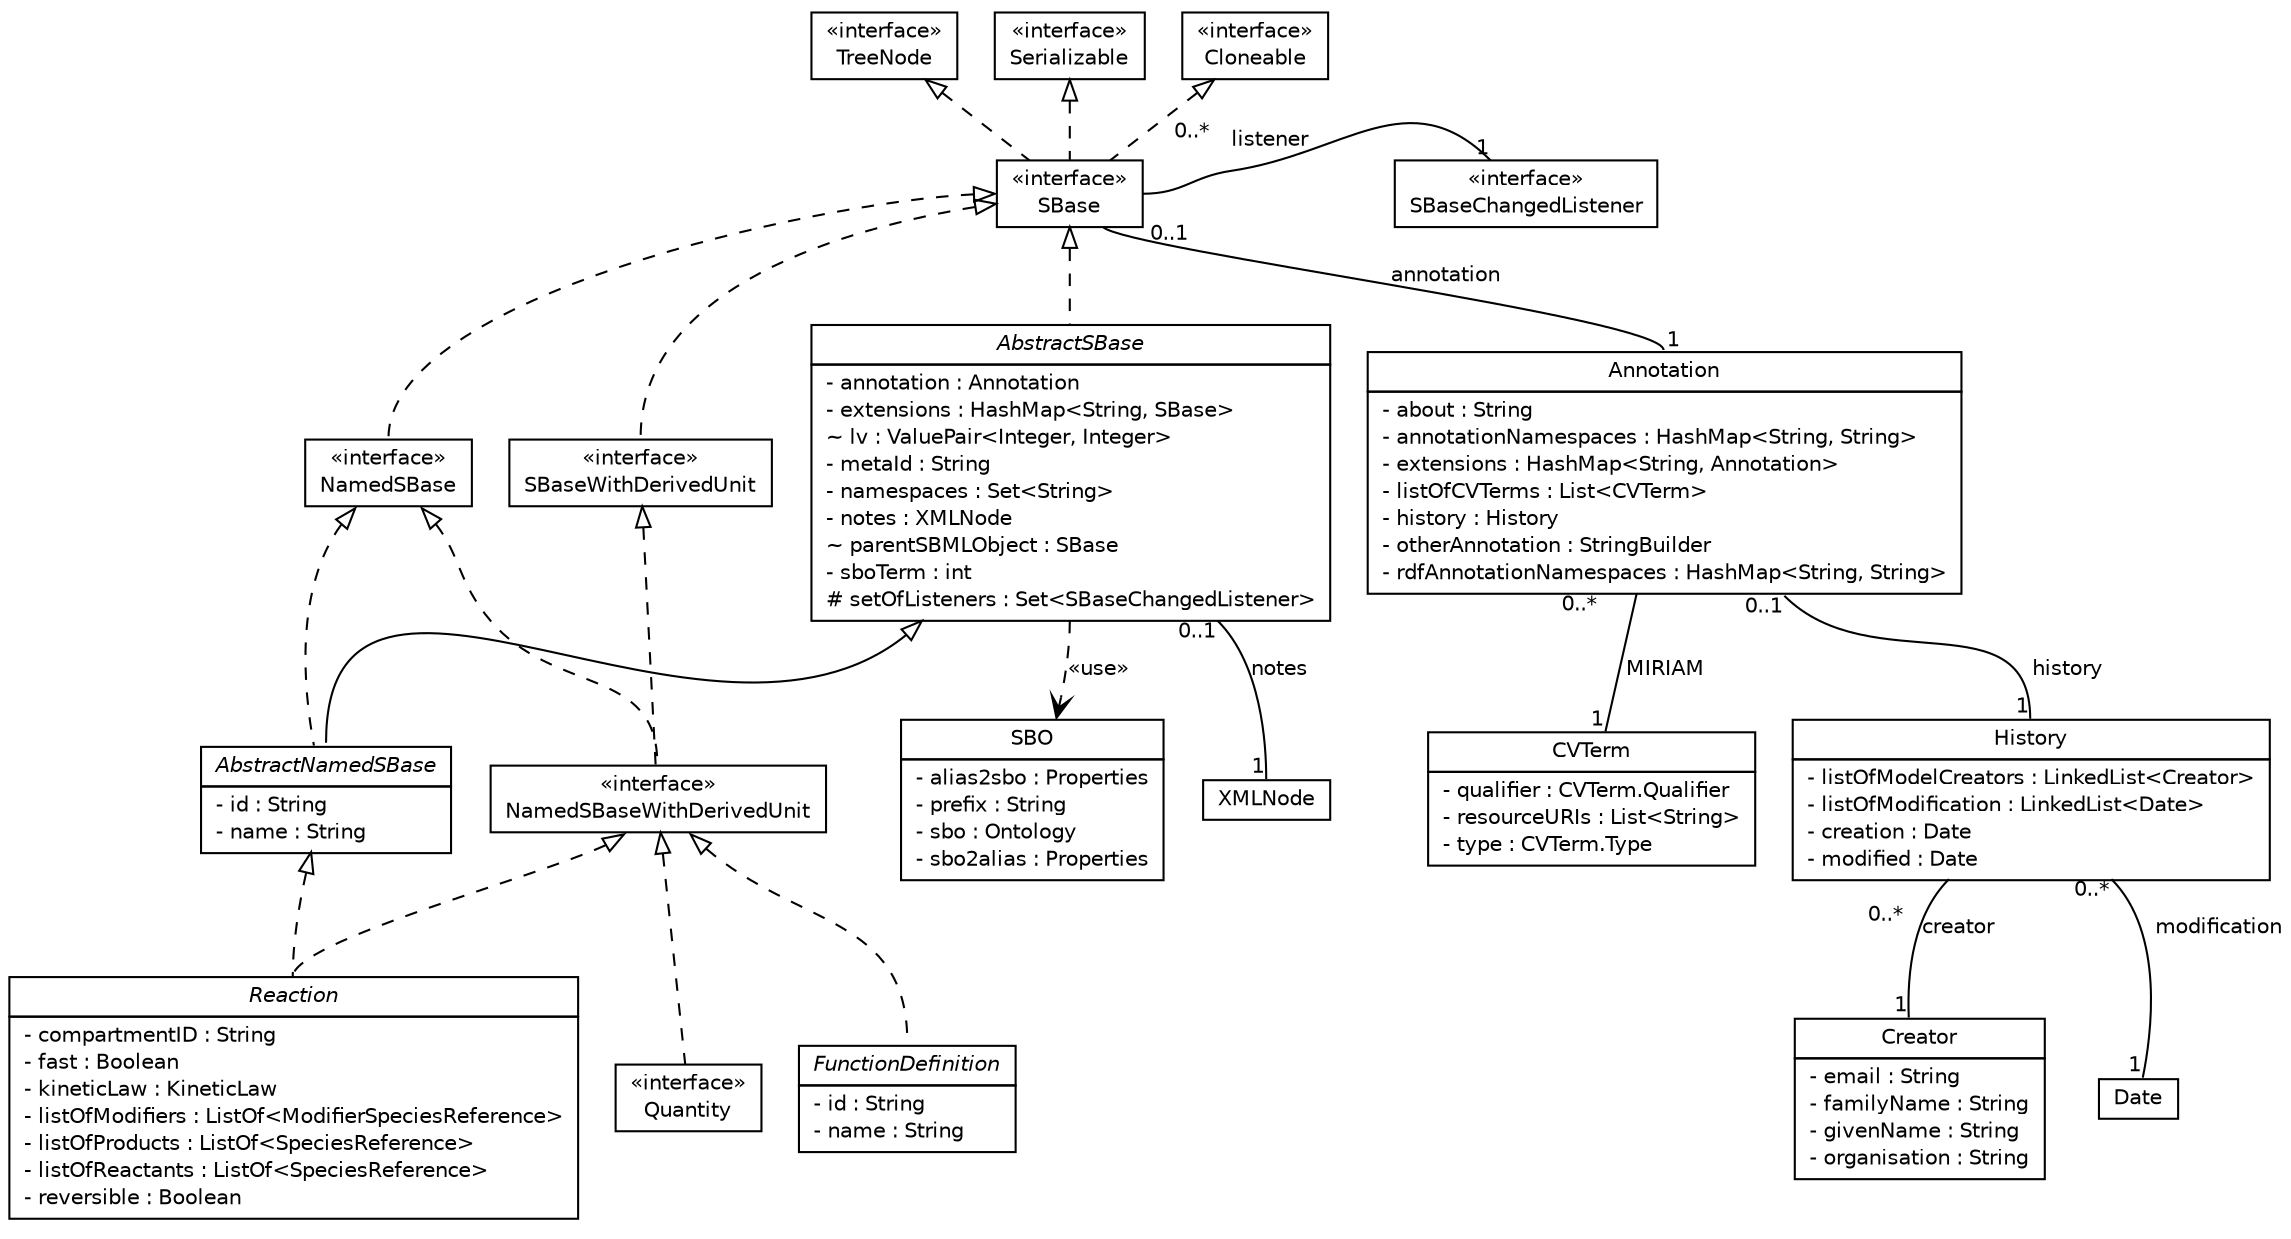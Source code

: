 #!/usr/local/bin/dot
#
# Class diagram
# Generated by UMLGraph version 5.2 (http://www.umlgraph.org/)
#
// dot -Tpdf -oSBase.pdf SBase.dot && acroread SBase.pdf &

digraph G {
margin=0;
	edge [fontname="Helvetica",fontsize=10,labelfontname="Helvetica",labelfontsize=10];
	node [fontname="Helvetica",fontsize=10,shape=plaintext,margin=0];
	nodesep=0.25;
	ranksep=0.5;
	// org.sbml.jsbml.SBO
	c0 [label=<<table title="org.sbml.jsbml.SBO" border="0" cellborder="1" cellspacing="0" cellpadding="2" port="p">
		<tr><td><table border="0" cellspacing="0" cellpadding="1">
<tr><td align="center" balign="center"> SBO </td></tr>
		</table></td></tr>
<tr><td><table border="0" cellspacing="0" cellpadding="1">
<tr><td align="left" balign="left"> - alias2sbo : Properties </td></tr>
<tr><td align="left" balign="left"> - prefix : String </td></tr>
<tr><td align="left" balign="left"> - sbo : Ontology </td></tr>
<tr><td align="left" balign="left"> - sbo2alias : Properties </td></tr>
		</table></td></tr>
		</table>>, fontname="Helvetica", fontcolor="black", fontsize=10.0];
	// org.sbml.jsbml.SBase
	c1 [height=0.1,label=<<table title="org.sbml.jsbml.SBase" border="0" cellborder="1" cellspacing="0" cellpadding="2" port="p">
		<tr><td><table border="0" cellspacing="0" cellpadding="1">
<tr><td align="center" balign="center"> &#171;interface&#187; </td></tr>
<tr><td align="center" balign="center"> SBase </td></tr>
		</table></td></tr>
		</table>>, fontname="Helvetica", fontcolor="black", fontsize=10.0];
	// org.sbml.jsbml.NamedSBase
	c2 [height=0.1,label=<<table title="org.sbml.jsbml.NamedSBase" border="0" cellborder="1" cellspacing="0" cellpadding="2" port="p">
		<tr><td><table border="0" cellspacing="0" cellpadding="1">
<tr><td align="center" balign="center"> &#171;interface&#187; </td></tr>
<tr><td align="center" balign="center"> NamedSBase </td></tr>
		</table></td></tr>
		</table>>, fontname="Helvetica", fontcolor="black", fontsize=10.0];
	// org.sbml.jsbml.AbstractSBase
	c3 [height=0.1,label=<<table title="org.sbml.jsbml.AbstractSBase" border="0" cellborder="1" cellspacing="0" cellpadding="2" port="p">
		<tr><td><table border="0" cellspacing="0" cellpadding="1">
<tr><td align="center" balign="center"><font face="Helvetica-Oblique"> AbstractSBase </font></td></tr>
		</table></td></tr>
		<tr><td><table border="0" cellspacing="0" cellpadding="1">
<tr><td align="left" balign="left"> - annotation : Annotation </td></tr>
<tr><td align="left" balign="left"> - extensions : HashMap&lt;String, SBase&gt; </td></tr>
<tr><td align="left" balign="left"> ~ lv : ValuePair&lt;Integer, Integer&gt; </td></tr>
<tr><td align="left" balign="left"> - metaId : String </td></tr>
<tr><td align="left" balign="left"> - namespaces : Set&lt;String&gt; </td></tr>
<tr><td align="left" balign="left"> - notes : XMLNode </td></tr>
<!--<tr><td align="left" balign="left"> - notesBuffer : StringBuffer </td></tr>-->
<tr><td align="left" balign="left"> ~ parentSBMLObject : SBase </td></tr>
<tr><td align="left" balign="left"> - sboTerm : int </td></tr>
<tr><td align="left" balign="left"> # setOfListeners : Set&lt;SBaseChangedListener&gt; </td></tr>
		</table></td></tr>
		</table>>, fontname="Helvetica", fontcolor="black", fontsize=10.0];
	// org.sbml.jsbml.AbstractNamedSBase
	c4 [label=<<table title="org.sbml.jsbml.AbstractNamedSBase" border="0" cellborder="1" cellspacing="0" cellpadding="2" port="p">
		<tr><td><table border="0" cellspacing="0" cellpadding="1">
<tr><td align="center" balign="center"><font face="Helvetica-Oblique"> AbstractNamedSBase </font></td></tr>
		</table></td></tr>
		<tr><td><table border="0" cellspacing="0" cellpadding="1">
<tr><td align="left" balign="left"> - id : String </td></tr>
<tr><td align="left" balign="left"> - name : String </td></tr>
		</table></td></tr>
		</table>>, fontname="Helvetica", fontcolor="black", fontsize=10.0];
	// org.sbml.jsbml.Annotation
	c5 [height=0.1,label=<<table title="org.sbml.jsbml.Annotation" border="0" cellborder="1" cellspacing="0" cellpadding="2" port="p">
		<tr><td><table border="0" cellspacing="0" cellpadding="1">
<tr><td align="center" balign="center"> Annotation </td></tr>
		</table></td></tr>
<tr><td><table border="0" cellspacing="0" cellpadding="1">
<tr><td align="left" balign="left"> - about : String </td></tr>
<tr><td align="left" balign="left"> - annotationNamespaces : HashMap&lt;String, String&gt; </td></tr>
<tr><td align="left" balign="left"> - extensions : HashMap&lt;String, Annotation&gt; </td></tr>
<tr><td align="left" balign="left"> - listOfCVTerms : List&lt;CVTerm&gt; </td></tr>
<tr><td align="left" balign="left"> - history : History </td></tr>
<tr><td align="left" balign="left"> - otherAnnotation : StringBuilder </td></tr>
<tr><td align="left" balign="left"> - rdfAnnotationNamespaces : HashMap&lt;String, String&gt; </td></tr>
		</table></td></tr>
		</table>>, fontname="Helvetica", fontcolor="black", fontsize=10.0];
	// org.sbml.jsbml.CVTerm
	c6 [label=<<table title="org.sbml.jsbml.CVTerm" border="0" cellborder="1" cellspacing="0" cellpadding="2" port="p">
		<tr><td><table border="0" cellspacing="0" cellpadding="1">
<tr><td align="center" balign="center"> CVTerm </td></tr>
		</table></td></tr>
		<tr><td><table border="0" cellspacing="0" cellpadding="1">
<tr><td align="left" balign="left"> - qualifier : CVTerm.Qualifier </td></tr>
<tr><td align="left" balign="left"> - resourceURIs : List&lt;String&gt; </td></tr>
<tr><td align="left" balign="left"> - type : CVTerm.Type </td></tr>
		</table></td></tr>
		</table>>, fontname="Helvetica", fontcolor="black", fontsize=10.0];
	// org.sbml.jsbml.History
	c9 [height=0.1,label=<<table title="org.sbml.jsbml.History" border="0" cellborder="1" cellspacing="0" cellpadding="2" port="p">
		<tr><td><table border="0" cellspacing="0" cellpadding="1">
<tr><td align="center" balign="center"> History </td></tr>
		</table></td></tr>
		<tr><td><table border="0" cellspacing="0" cellpadding="1">
<tr><td align="left" balign="left"> - listOfModelCreators : LinkedList&lt;Creator&gt; </td></tr>
<tr><td align="left" balign="left"> - listOfModification : LinkedList&lt;Date&gt; </td></tr>
<tr><td align="left" balign="left"> - creation : Date </td></tr>
<tr><td align="left" balign="left"> - modified : Date </td></tr>
		</table></td></tr>
		</table>>, fontname="Helvetica", fontcolor="black", fontsize=10.0];
	// org.sbml.jsbml.Creator
	c10 [label=<<table title="org.sbml.jsbml.Creator" border="0" cellborder="1" cellspacing="0" cellpadding="2" port="p">
		<tr><td><table border="0" cellspacing="0" cellpadding="1">
<tr><td align="center" balign="center"> Creator </td></tr>
		</table></td></tr>
		<tr><td><table border="0" cellspacing="0" cellpadding="1">
<tr><td align="left" balign="left"> - email : String </td></tr>
<tr><td align="left" balign="left"> - familyName : String </td></tr>
<tr><td align="left" balign="left"> - givenName : String </td></tr>
<tr><td align="left" balign="left"> - organisation : String </td></tr>
		</table></td></tr>
		</table>>, fontname="Helvetica", fontcolor="black", fontsize=10.0];
	// org.sbml.jsbml.SBaseChangedListener
	c11 [height=0.1,label=<<table title="org.sbml.jsbml.SBaseChangedListener" border="0" cellborder="1" cellspacing="0" cellpadding="2" port="p">
		<tr><td><table border="0" cellspacing="0" cellpadding="1">
<tr><td align="center" balign="center"> &#171;interface&#187; </td></tr>
<tr><td align="center" balign="center"> SBaseChangedListener </td></tr>
		</table></td></tr>
		</table>>, fontname="Helvetica", fontcolor="black", fontsize=10.0];
	c12 [label=<<table title="org.sbml.jsbml.xml.XMLNode" border="0" cellborder="1" cellspacing="0" cellpadding="2" port="p">
		<tr><td><table border="0" cellspacing="0" cellpadding="1">
<tr><td align="center" balign="center"> XMLNode </td></tr>
		</table></td></tr>
		</table>>, fontname="Helvetica", fontcolor="black", fontsize=10.0];
	// java.util.Date
	c13 [label=<<table title="java.util.Date" border="0" cellborder="1" cellspacing="0" cellpadding="2" port="p" href="http://java.sun.com/j2se/1.4.2/docs/api/java/util/Date.html">
		<tr><td><table border="0" cellspacing="0" cellpadding="1">
<tr><td align="center" balign="center"> Date </td></tr>
		</table></td></tr>
		</table>>, fontname="Helvetica", fontcolor="black", fontsize=10.0];
        // javax.swing.tree.TreeNode
	c14 [label=<<table title="javax.swing.tree.TreeNode" border="0" cellborder="1" cellspacing="0" cellpadding="2" port="p">
		<tr><td><table border="0" cellspacing="0" cellpadding="1">
<tr><td align="center" balign="center"> &#171;interface&#187; </td></tr>
<tr><td align="center" balign="center"> TreeNode </td></tr>
		</table></td></tr>
		</table>>, fontname="Helvetica", fontcolor="black", fontsize=10.0];

        // java.io.Serializable
	c20 [label=<<table title="java.io.Serializable" border="0" cellborder="1" cellspacing="0" cellpadding="2" port="p">
		<tr><td><table border="0" cellspacing="0" cellpadding="1">
<tr><td align="center" balign="center"> &#171;interface&#187; </td></tr>
<tr><td align="center" balign="center"> Serializable </td></tr>
		</table></td></tr>
		</table>>, fontname="Helvetica", fontcolor="black", fontsize=10.0];

	// java.lang.Cloneable
	c21 [label=<<table title="java.lang.Cloneable" border="0" cellborder="1" cellspacing="0" cellpadding="2" port="p">
		<tr><td><table border="0" cellspacing="0" cellpadding="1">
<tr><td align="center" balign="center"> &#171;interface&#187; </td></tr>
<tr><td align="center" balign="center"> Cloneable </td></tr>
		</table></td></tr>
		</table>>, fontname="Helvetica", fontcolor="black", fontsize=10.0];


        c14:p -> c1:p [dir=back,arrowtail=empty,style=dashed];
        c20:p -> c1:p [dir=back,arrowtail=empty,style=dashed];
        c21:p -> c1:p [dir=back,arrowtail=empty,style=dashed];
//         c20:p -> c12 [dir=back,arrowtail=empty,style=dashed];
//         c21:p -> c12 [dir=back,arrowtail=empty,style=dashed];

        // org.sbml.jsbml.SBaseWithDerivedUnit
	c15 [height=0.1,width=0.1,label=<<table title="org.sbml.jsbml.SBaseWithDerivedUnit" border="0" cellborder="1" cellspacing="0" cellpadding="2" port="p">
		<tr><td><table border="0" cellspacing="0" cellpadding="1">
<tr><td align="center" balign="center"> &#171;interface&#187; </td></tr>
<tr><td align="center" balign="center"> SBaseWithDerivedUnit </td></tr>
		</table></td></tr>
		</table>>, fontname="Helvetica", fontcolor="black", fontsize=10.0];
        // org.sbml.jsbml.NamedSBaseWithDerivedUnit
	c16 [height=0.1,width=0.1,label=<<table title="org.sbml.jsbml.NamedSBaseWithDerivedUnit" border="0" cellborder="1" cellspacing="0" cellpadding="2" port="p">
		<tr><td><table border="0" cellspacing="0" cellpadding="1">
<tr><td align="center" balign="center"> &#171;interface&#187; </td></tr>
<tr><td align="center" balign="center"> NamedSBaseWithDerivedUnit </td></tr>
		</table></td></tr>
		</table>>, fontname="Helvetica", fontcolor="black", fontsize=10.0];
        // org.sbml.jsbml.Quantity
	c17 [height=0.1,width=0.1,label=<<table title="org.sbml.jsbml.Quantity" border="0" cellborder="1" cellspacing="0" cellpadding="2" port="p">
		<tr><td><table border="0" cellspacing="0" cellpadding="1">
<tr><td align="center" balign="center"> &#171;interface&#187; </td></tr>
<tr><td align="center" balign="center"> Quantity </td></tr>
		</table></td></tr>
		</table>>, fontname="Helvetica", fontcolor="black", fontsize=10.0];
        // org.sbml.jsbml.Reaction
	c18 [height=0.1,label=<<table title="org.sbml.jsbml.Reaction" border="0" cellborder="1" cellspacing="0" cellpadding="2" port="p">
		<tr><td><table border="0" cellspacing="0" cellpadding="1">
<tr><td align="center" balign="center"><font face="Helvetica-Oblique"> Reaction </font></td></tr>
		</table></td></tr>
		<tr><td><table border="0" cellspacing="0" cellpadding="1">
<tr><td align="left" balign="left"> - compartmentID : String </td></tr>
<tr><td align="left" balign="left"> - fast : Boolean </td></tr>
<!--<tr><td align="left" balign="left"> - isSetFast : boolean </td></tr>-->
<tr><td align="left" balign="left"> - kineticLaw : KineticLaw </td></tr>
<tr><td align="left" balign="left"> - listOfModifiers : ListOf&lt;ModifierSpeciesReference&gt; </td></tr>
<tr><td align="left" balign="left"> - listOfProducts : ListOf&lt;SpeciesReference&gt; </td></tr>
<tr><td align="left" balign="left"> - listOfReactants : ListOf&lt;SpeciesReference&gt; </td></tr>
<tr><td align="left" balign="left"> - reversible : Boolean </td></tr>
<!--<tr><td align="left" balign="left"> - isSetReversible : boolean </td></tr>-->
		</table></td></tr>
		</table>>, fontname="Helvetica", fontcolor="black", fontsize=10.0];
        // org.sbml.jsbml.FunctionDefinition
        c19 [height=0.1,label=<<table title="org.sbml.jsbml.FunctionDefinition" border="0" cellborder="1" cellspacing="0" cellpadding="2" port="p">
		<tr><td><table border="0" cellspacing="0" cellpadding="1">
<tr><td align="center" balign="center"><font face="Helvetica-Oblique"> FunctionDefinition </font></td></tr>
		</table></td></tr>
		<tr><td><table border="0" cellspacing="0" cellpadding="1">
<tr><td align="left" balign="left"> - id : String </td></tr>
<tr><td align="left" balign="left"> - name : String </td></tr>
		</table></td></tr>
		</table>>, fontname="Helvetica", fontcolor="black", fontsize=10.0];
        // org.sbml.jsbml.MathContainer
        //c20 [height=0.1,label=<<table title="org.sbml.jsbml.MathContainer" border="0" cellborder="1" cellspacing="0" cellpadding="2" port="p">
	//	<tr><td><table border="0" cellspacing="0" cellpadding="1">
        //<tr><td align="center" balign="center"><font face="Helvetica-Oblique"> MathContainer </font></td></tr>
	//	</table></td></tr>
	//	</table>>, fontname="Helvetica", fontcolor="black", fontsize=10.0];


{rank="same"; c3; c2}
{rank="same"; c11; c1}


// {rank="same"; c5; c9}
// c3:n -> c11:s [style="invis"];


	// org.sbml.jsbml.SBase HAS org.sbml.jsbml.SBaseChangedListener
	c1:e -> c11:nw [taillabel="     0..*\n\n\n", label="listener", headlabel="  1", fontname="Helvetica", fontcolor="black", fontsize=10.0, color="black", arrowhead=none, arrowtail=ediamond];
	// org.sbml.jsbml.SBase COMPOSED org.sbml.jsbml.Annotation
	c1:se -> c5:n [taillabel="                   0..1", labeldistance="0.5", label="annotation", headlabel="     1", fontname="Helvetica", fontcolor="black", fontsize=10.0, color="black", arrowhead=none, arrowtail=diamond];
	//org.sbml.jsbml.NamedSBase implements org.sbml.jsbml.SBase
	c1:w -> c2:n [dir=back,arrowtail=empty,style=dashed];
	//org.sbml.jsbml.AbstractSBase implements org.sbml.jsbml.SBase
	c1:s -> c3:n [dir=back,arrowtail=empty,style=dashed];
	// org.sbml.jsbml.AbstractSBase COMPOSED org.sbml.jsbml.xml.XMLNode
	c3:se -> c12:p [taillabel="           0..1", label="notes", headlabel="1", fontname="Helvetica", fontcolor="black", fontsize=10.0, color="black", arrowhead=none, arrowtail=diamond];
	// org.sbml.jsbml.AbstractSBase DEPEND org.sbml.jsbml.SBO
	c3:s -> c0:p [taillabel="", label="&#171;use&#187;", headlabel="", fontname="Helvetica", fontcolor="black", fontsize=10.0, color="black", arrowhead=open, style=dashed];
	//org.sbml.jsbml.AbstractNamedSBase extends org.sbml.jsbml.AbstractSBase
	c3:sw -> c4:n [dir=back,arrowtail=empty];
	//org.sbml.jsbml.AbstractNamedSBase implements org.sbml.jsbml.NamedSBase
	c2:sw -> c4:p [dir=back,arrowtail=empty,style=dashed];
	// org.sbml.jsbml.Annotation COMPOSED org.sbml.jsbml.CVTerm
	c5:p -> c6:p [taillabel="0..*      ", label=" MIRIAM", headlabel="1", fontname="Helvetica", fontcolor="black", fontsize=10.0, color="black", arrowhead=none, arrowtail=diamond];
	// org.sbml.jsbml.Annotation COMPOSED org.sbml.jsbml.History
	c5:se -> c9:n [taillabel="                0..1", label="  history", headlabel="1", fontname="Helvetica", fontcolor="black", fontsize=10.0, color="black", arrowhead=none, arrowtail=diamond];
	// org.sbml.jsbml.History COMPOSED org.sbml.jsbml.Creator
	c9:sw -> c10:p [taillabel="\n0..*       ", label="creator", headlabel="1", fontname="Helvetica", fontcolor="black", fontsize=10.0, color="black", arrowhead=none, arrowtail=diamond];
	// org.sbml.jsbml.History COMPOSED java.util.Date
	c9:se -> c13:p [taillabel="            0..*", label="  modification", headlabel="1", fontname="Helvetica", fontcolor="black", fontsize=10.0, color="black", arrowhead=none, arrowtail=diamond];



 // Quantity -> NamedSBaseWithDerivedUnit
 c16:p -> c17:p [dir=back,arrowtail=empty,style=dashed];
 // NamedSBaseWithDerivedUnit -> SBaseWithDerivedUnit
 c15:p -> c16:p [dir=back,arrowtail=empty,style=dashed];
 // SBaseWithDerivedUnit -> SBase
 c1:p -> c15:n [dir=back,arrowtail=empty,style=dashed];
 // NamedSBaseWithDerivedUnit -> NamedSBase
 c2:se -> c16:n [dir=back,arrowtail=empty,style=dashed];
 // Reaction -> NamedSBaseWithDerivedUnit
 c16:sw -> c18:n [dir=back,arrowtail=empty,style=dashed];
 // FunctionDefinition -> NamedSBaseWithDerivedUnit
 c16:se -> c19:n [dir=back,arrowtail=empty,style=dashed];
 // Reaction -> AbstractNamedSBase
 c4:p -> c18:n [dir=back,arrowtail=empty,style=dashed];

 // MathContainer -> SBaseWithDerivedUnit
 //c15:p -> c20:p [dir=back,arrowtail=empty,style=dashed];
 // FunctionDefinition -> MathContainer
 //c20:p -> c19:p [dir=back,arrowtail=empty,style=dashed];
 // MathContainer -> AbstractSBase
 //c3:p -> c20:p [dir=back,arrowtail=empty,style=dashed];
 c11:s -> c5:n [style=invis];
}

